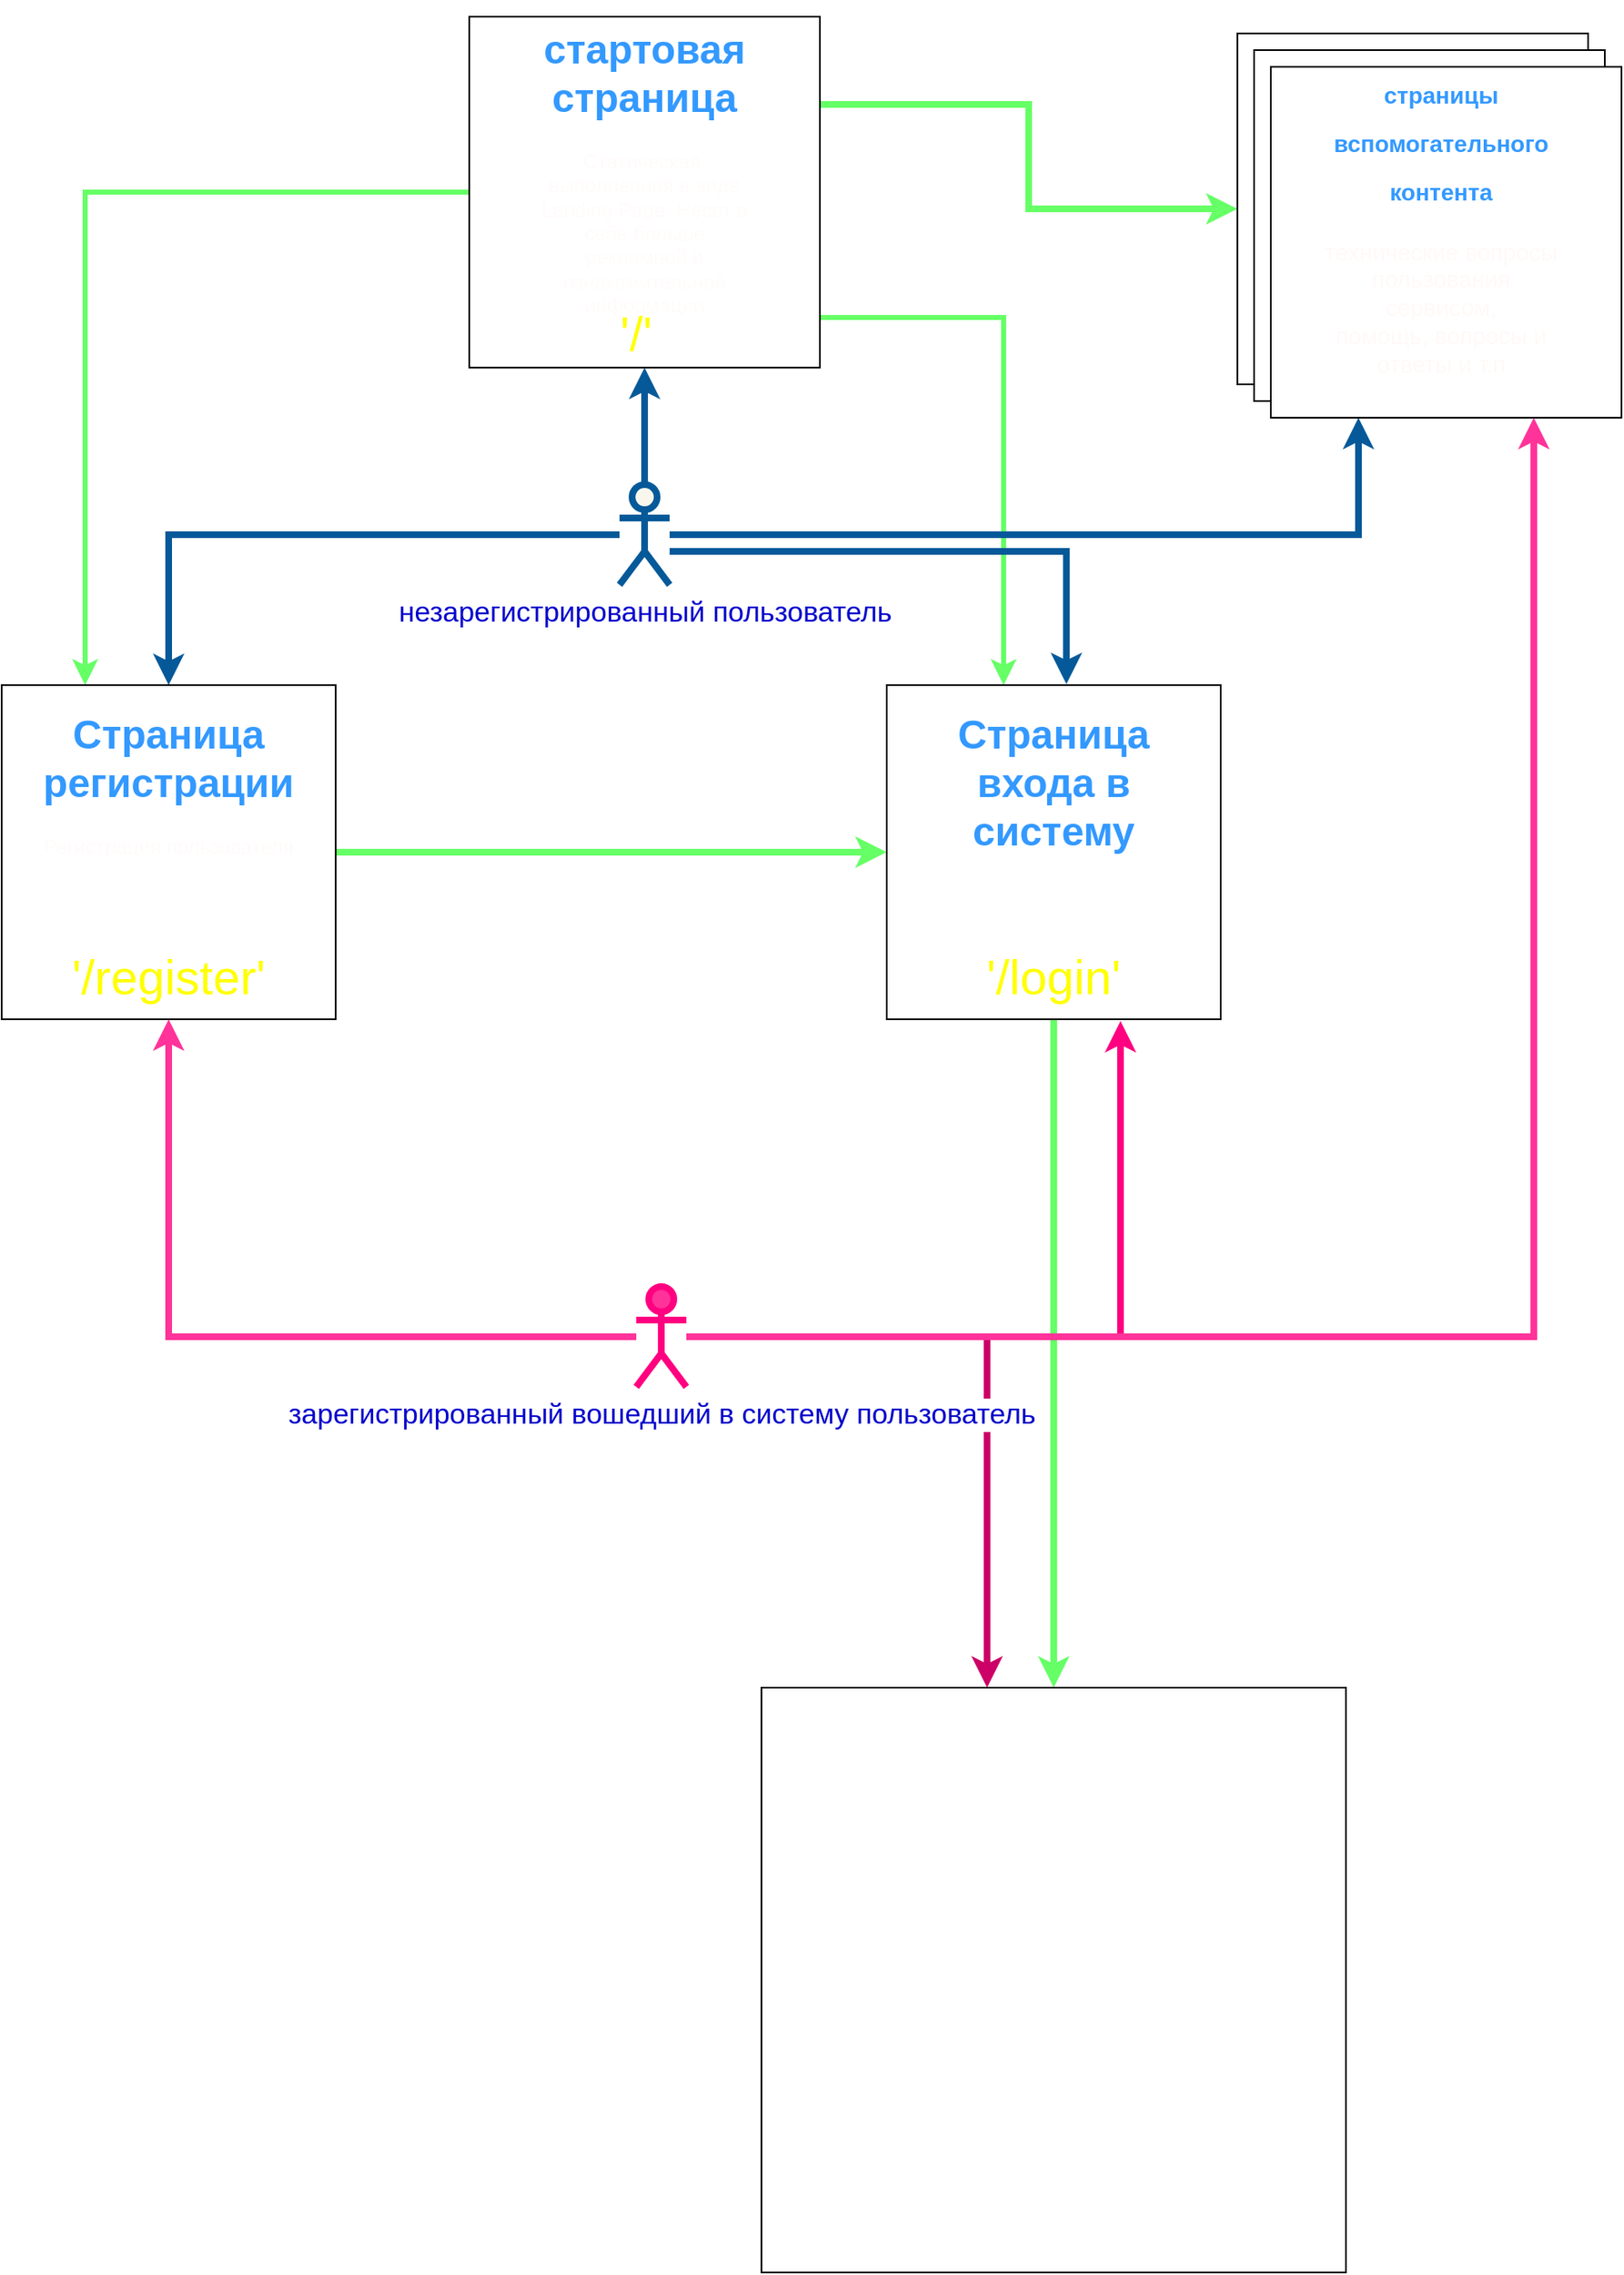 <mxfile version="13.1.9" type="device"><diagram id="o382NqMUzQoyVX1FGVBj" name="Страница 1"><mxGraphModel dx="2249" dy="588" grid="1" gridSize="10" guides="1" tooltips="1" connect="1" arrows="1" fold="1" page="1" pageScale="1" pageWidth="827" pageHeight="1169" math="0" shadow="0"><root><mxCell id="0"/><mxCell id="1" parent="0"/><mxCell id="7b32MWo_CrfM6JVX5fk8-20" style="edgeStyle=orthogonalEdgeStyle;rounded=0;orthogonalLoop=1;jettySize=auto;html=1;entryX=0.25;entryY=0;entryDx=0;entryDy=0;labelBackgroundColor=#ffffff;strokeColor=#66FF66;fontColor=#4D9900;strokeWidth=3;" edge="1" parent="1" source="7b32MWo_CrfM6JVX5fk8-3" target="7b32MWo_CrfM6JVX5fk8-11"><mxGeometry relative="1" as="geometry"/></mxCell><mxCell id="7b32MWo_CrfM6JVX5fk8-22" style="edgeStyle=orthogonalEdgeStyle;rounded=0;orthogonalLoop=1;jettySize=auto;html=1;labelBackgroundColor=#ffffff;strokeColor=#66FF66;strokeWidth=3;fontColor=#4D9900;" edge="1" parent="1" source="7b32MWo_CrfM6JVX5fk8-3" target="7b32MWo_CrfM6JVX5fk8-10"><mxGeometry relative="1" as="geometry"><Array as="points"><mxPoint x="420" y="190"/></Array></mxGeometry></mxCell><mxCell id="7b32MWo_CrfM6JVX5fk8-41" style="edgeStyle=orthogonalEdgeStyle;rounded=0;orthogonalLoop=1;jettySize=auto;html=1;exitX=1;exitY=0.25;exitDx=0;exitDy=0;labelBackgroundColor=#ffffff;strokeColor=#66FF66;strokeWidth=4;fontSize=29;fontColor=#FFFF00;" edge="1" parent="1" source="7b32MWo_CrfM6JVX5fk8-3" target="7b32MWo_CrfM6JVX5fk8-31"><mxGeometry relative="1" as="geometry"/></mxCell><mxCell id="7b32MWo_CrfM6JVX5fk8-3" value="" style="whiteSpace=wrap;html=1;aspect=fixed;" vertex="1" parent="1"><mxGeometry x="100" y="10" width="210" height="210" as="geometry"/></mxCell><mxCell id="7b32MWo_CrfM6JVX5fk8-6" style="edgeStyle=orthogonalEdgeStyle;rounded=0;orthogonalLoop=1;jettySize=auto;html=1;strokeColor=#055999;fontColor=#3399FF;labelBackgroundColor=#ffffff;strokeWidth=4;" edge="1" parent="1" source="7b32MWo_CrfM6JVX5fk8-5" target="7b32MWo_CrfM6JVX5fk8-3"><mxGeometry relative="1" as="geometry"/></mxCell><mxCell id="7b32MWo_CrfM6JVX5fk8-16" style="edgeStyle=orthogonalEdgeStyle;rounded=0;orthogonalLoop=1;jettySize=auto;html=1;labelBackgroundColor=#ffffff;strokeColor=#055999;fontColor=#3399FF;strokeWidth=4;" edge="1" parent="1" source="7b32MWo_CrfM6JVX5fk8-5" target="7b32MWo_CrfM6JVX5fk8-11"><mxGeometry relative="1" as="geometry"/></mxCell><mxCell id="7b32MWo_CrfM6JVX5fk8-17" style="edgeStyle=orthogonalEdgeStyle;rounded=0;orthogonalLoop=1;jettySize=auto;html=1;entryX=0.538;entryY=-0.003;entryDx=0;entryDy=0;entryPerimeter=0;labelBackgroundColor=#ffffff;strokeColor=#055999;fontColor=#3399FF;strokeWidth=4;" edge="1" parent="1" source="7b32MWo_CrfM6JVX5fk8-5" target="7b32MWo_CrfM6JVX5fk8-10"><mxGeometry relative="1" as="geometry"><Array as="points"><mxPoint x="458" y="330"/></Array></mxGeometry></mxCell><mxCell id="7b32MWo_CrfM6JVX5fk8-43" style="edgeStyle=orthogonalEdgeStyle;rounded=0;orthogonalLoop=1;jettySize=auto;html=1;entryX=0.25;entryY=1;entryDx=0;entryDy=0;labelBackgroundColor=#ffffff;strokeColor=#055999;strokeWidth=4;fontSize=29;fontColor=#FFFF00;" edge="1" parent="1" source="7b32MWo_CrfM6JVX5fk8-5" target="7b32MWo_CrfM6JVX5fk8-34"><mxGeometry relative="1" as="geometry"/></mxCell><mxCell id="7b32MWo_CrfM6JVX5fk8-5" value="&lt;font color=&quot;#0000cc&quot; style=&quot;font-size: 17px&quot;&gt;незарегистрированный пользователь&lt;/font&gt;" style="shape=umlActor;verticalLabelPosition=bottom;labelBackgroundColor=#ffffff;verticalAlign=top;html=1;outlineConnect=0;strokeWidth=4;fillColor=#f9f7ed;strokeColor=#055999;" vertex="1" parent="1"><mxGeometry x="190" y="290" width="30" height="60" as="geometry"/></mxCell><mxCell id="7b32MWo_CrfM6JVX5fk8-9" value="&lt;h1&gt;стартовая страница&lt;/h1&gt;&lt;p&gt;&lt;font color=&quot;#fffbfa&quot;&gt;Статическая, выполненная в виде Landing Page. Несет в себе больше рекламной и ознакомительной информации&lt;/font&gt;&lt;/p&gt;" style="text;html=1;strokeColor=none;fillColor=none;spacing=5;spacingTop=-20;whiteSpace=wrap;overflow=hidden;rounded=0;fontColor=#3399FF;align=center;" vertex="1" parent="1"><mxGeometry x="135" y="10" width="140" height="190" as="geometry"/></mxCell><mxCell id="7b32MWo_CrfM6JVX5fk8-50" style="edgeStyle=orthogonalEdgeStyle;rounded=0;orthogonalLoop=1;jettySize=auto;html=1;entryX=0.5;entryY=0;entryDx=0;entryDy=0;labelBackgroundColor=#ffffff;strokeColor=#66FF66;strokeWidth=4;fontSize=29;fontColor=#FFFF00;" edge="1" parent="1" source="7b32MWo_CrfM6JVX5fk8-10" target="7b32MWo_CrfM6JVX5fk8-48"><mxGeometry relative="1" as="geometry"/></mxCell><mxCell id="7b32MWo_CrfM6JVX5fk8-10" value="" style="whiteSpace=wrap;html=1;aspect=fixed;fontColor=#3399FF;align=center;" vertex="1" parent="1"><mxGeometry x="350" y="410" width="200" height="200" as="geometry"/></mxCell><mxCell id="7b32MWo_CrfM6JVX5fk8-45" style="edgeStyle=orthogonalEdgeStyle;rounded=0;orthogonalLoop=1;jettySize=auto;html=1;labelBackgroundColor=#ffffff;strokeColor=#66FF66;strokeWidth=4;fontSize=29;fontColor=#FFFF00;" edge="1" parent="1" source="7b32MWo_CrfM6JVX5fk8-11" target="7b32MWo_CrfM6JVX5fk8-10"><mxGeometry relative="1" as="geometry"/></mxCell><mxCell id="7b32MWo_CrfM6JVX5fk8-11" value="" style="whiteSpace=wrap;html=1;aspect=fixed;fontColor=#3399FF;align=center;" vertex="1" parent="1"><mxGeometry x="-180" y="410" width="200" height="200" as="geometry"/></mxCell><mxCell id="7b32MWo_CrfM6JVX5fk8-23" value="&lt;h1&gt;Страница регистрации&lt;/h1&gt;&lt;div&gt;&lt;font color=&quot;#fffbfa&quot;&gt;Регистрация пользователя&lt;/font&gt;&lt;/div&gt;&lt;div&gt;&lt;br&gt;&lt;/div&gt;" style="text;html=1;strokeColor=none;fillColor=none;spacing=5;spacingTop=-20;whiteSpace=wrap;overflow=hidden;rounded=0;fontColor=#3399FF;align=center;" vertex="1" parent="1"><mxGeometry x="-160" y="420" width="160" height="175" as="geometry"/></mxCell><mxCell id="7b32MWo_CrfM6JVX5fk8-24" value="'/register'" style="text;html=1;strokeColor=none;fillColor=none;align=center;verticalAlign=middle;whiteSpace=wrap;rounded=0;fontColor=#FFFF00;fontSize=29;" vertex="1" parent="1"><mxGeometry x="-100" y="575" width="40" height="20" as="geometry"/></mxCell><mxCell id="7b32MWo_CrfM6JVX5fk8-28" value="'/'" style="text;html=1;strokeColor=none;fillColor=none;align=center;verticalAlign=middle;whiteSpace=wrap;rounded=0;fontColor=#FFFF00;fontSize=29;" vertex="1" parent="1"><mxGeometry x="180" y="190" width="40" height="20" as="geometry"/></mxCell><mxCell id="7b32MWo_CrfM6JVX5fk8-29" value="'/login'" style="text;html=1;strokeColor=none;fillColor=none;align=center;verticalAlign=middle;whiteSpace=wrap;rounded=0;fontColor=#FFFF00;fontSize=29;" vertex="1" parent="1"><mxGeometry x="430" y="575" width="40" height="20" as="geometry"/></mxCell><mxCell id="7b32MWo_CrfM6JVX5fk8-31" value="" style="whiteSpace=wrap;html=1;aspect=fixed;" vertex="1" parent="1"><mxGeometry x="560" y="20" width="210" height="210" as="geometry"/></mxCell><mxCell id="7b32MWo_CrfM6JVX5fk8-33" value="" style="whiteSpace=wrap;html=1;aspect=fixed;" vertex="1" parent="1"><mxGeometry x="570" y="30" width="210" height="210" as="geometry"/></mxCell><mxCell id="7b32MWo_CrfM6JVX5fk8-34" value="" style="whiteSpace=wrap;html=1;aspect=fixed;" vertex="1" parent="1"><mxGeometry x="580" y="40" width="210" height="210" as="geometry"/></mxCell><mxCell id="7b32MWo_CrfM6JVX5fk8-32" value="&lt;h1&gt;&lt;span style=&quot;font-size: 14px&quot;&gt;страницы вспомогательного контента&lt;/span&gt;&lt;/h1&gt;&lt;div&gt;&lt;span style=&quot;font-size: 14px&quot;&gt;&lt;font color=&quot;#fff9f7&quot;&gt;технические вопросы пользования сервисом,&lt;/font&gt;&lt;/span&gt;&lt;/div&gt;&lt;div&gt;&lt;span style=&quot;font-size: 14px&quot;&gt;&lt;font color=&quot;#fff9f7&quot;&gt;помощь, вопросы и ответы и т.п&lt;/font&gt;&lt;/span&gt;&lt;/div&gt;&lt;div&gt;&lt;br&gt;&lt;/div&gt;" style="text;html=1;strokeColor=none;fillColor=none;spacing=8;spacingTop=-19;whiteSpace=wrap;overflow=hidden;rounded=0;fontColor=#3399FF;align=center;verticalAlign=top;spacingBottom=5;" vertex="1" parent="1"><mxGeometry x="600" y="30" width="164" height="210" as="geometry"/></mxCell><mxCell id="7b32MWo_CrfM6JVX5fk8-47" value="&lt;h1&gt;Страница входа в систему&lt;/h1&gt;&lt;div&gt;&lt;br&gt;&lt;/div&gt;" style="text;html=1;strokeColor=none;fillColor=none;spacing=5;spacingTop=-20;whiteSpace=wrap;overflow=hidden;rounded=0;fontColor=#3399FF;align=center;" vertex="1" parent="1"><mxGeometry x="370" y="420" width="160" height="175" as="geometry"/></mxCell><mxCell id="7b32MWo_CrfM6JVX5fk8-48" value="" style="whiteSpace=wrap;html=1;aspect=fixed;fontSize=29;fontColor=#FFFF00;align=center;" vertex="1" parent="1"><mxGeometry x="275" y="1010" width="350" height="350" as="geometry"/></mxCell><mxCell id="7b32MWo_CrfM6JVX5fk8-52" style="edgeStyle=orthogonalEdgeStyle;rounded=0;orthogonalLoop=1;jettySize=auto;html=1;entryX=0.386;entryY=0;entryDx=0;entryDy=0;entryPerimeter=0;labelBackgroundColor=#ffffff;strokeColor=#CC0066;strokeWidth=4;fontSize=29;fontColor=#FFFF00;" edge="1" parent="1" source="7b32MWo_CrfM6JVX5fk8-51" target="7b32MWo_CrfM6JVX5fk8-48"><mxGeometry relative="1" as="geometry"/></mxCell><mxCell id="7b32MWo_CrfM6JVX5fk8-53" style="edgeStyle=orthogonalEdgeStyle;rounded=0;orthogonalLoop=1;jettySize=auto;html=1;labelBackgroundColor=#ffffff;strokeColor=#FF3399;strokeWidth=4;fontSize=29;fontColor=#FFFF00;" edge="1" parent="1" source="7b32MWo_CrfM6JVX5fk8-51" target="7b32MWo_CrfM6JVX5fk8-11"><mxGeometry relative="1" as="geometry"/></mxCell><mxCell id="7b32MWo_CrfM6JVX5fk8-54" style="edgeStyle=orthogonalEdgeStyle;rounded=0;orthogonalLoop=1;jettySize=auto;html=1;entryX=0.7;entryY=1.005;entryDx=0;entryDy=0;entryPerimeter=0;labelBackgroundColor=#ffffff;strokeColor=#FF0080;strokeWidth=4;fontSize=29;fontColor=#FFFF00;" edge="1" parent="1" source="7b32MWo_CrfM6JVX5fk8-51" target="7b32MWo_CrfM6JVX5fk8-10"><mxGeometry relative="1" as="geometry"/></mxCell><mxCell id="7b32MWo_CrfM6JVX5fk8-55" style="edgeStyle=orthogonalEdgeStyle;rounded=0;orthogonalLoop=1;jettySize=auto;html=1;entryX=0.75;entryY=1;entryDx=0;entryDy=0;labelBackgroundColor=#ffffff;strokeColor=#FF3399;strokeWidth=4;fontSize=29;fontColor=#FFFF00;" edge="1" parent="1" source="7b32MWo_CrfM6JVX5fk8-51" target="7b32MWo_CrfM6JVX5fk8-34"><mxGeometry relative="1" as="geometry"/></mxCell><mxCell id="7b32MWo_CrfM6JVX5fk8-51" value="&lt;font color=&quot;#0000cc&quot;&gt;&lt;span style=&quot;font-size: 17px&quot;&gt;зарегистрированный вошедший в систему пользователь&lt;/span&gt;&lt;/font&gt;" style="shape=umlActor;verticalLabelPosition=bottom;labelBackgroundColor=#ffffff;verticalAlign=top;html=1;outlineConnect=0;strokeWidth=4;fillColor=#FF3399;strokeColor=#FF0080;fontColor=#ffffff;" vertex="1" parent="1"><mxGeometry x="200" y="770" width="30" height="60" as="geometry"/></mxCell></root></mxGraphModel></diagram></mxfile>